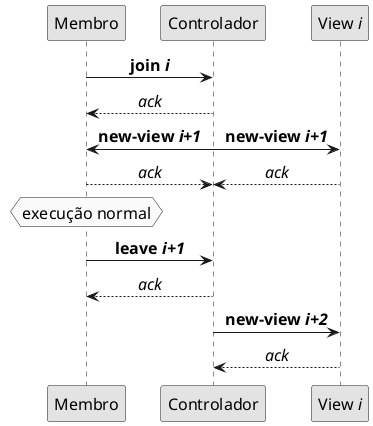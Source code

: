 @startuml
!pragma teoz true

skinparam linetype ortho
skinparam Monochrome true
skinparam sequenceMessageAlign center
skinparam defaultFontSize 16
skinparam defaultFontName CMU Serif

Membro -> Controlador : **join //i//**
Controlador --> Membro : //ack//

Controlador -> "View //i//" : **new-view //i+1//**
& Controlador -> Membro : **new-view //i+1//**

"View //i//" --> Controlador : //ack//
& Membro --> Controlador : //ack//

hnote over Membro : execução normal

Membro -> Controlador : **leave //i+1//**
Controlador --> Membro : //ack//

Controlador -> "View //i//" : **new-view //i+2//**
"View //i//" --> Controlador : //ack//

@enduml